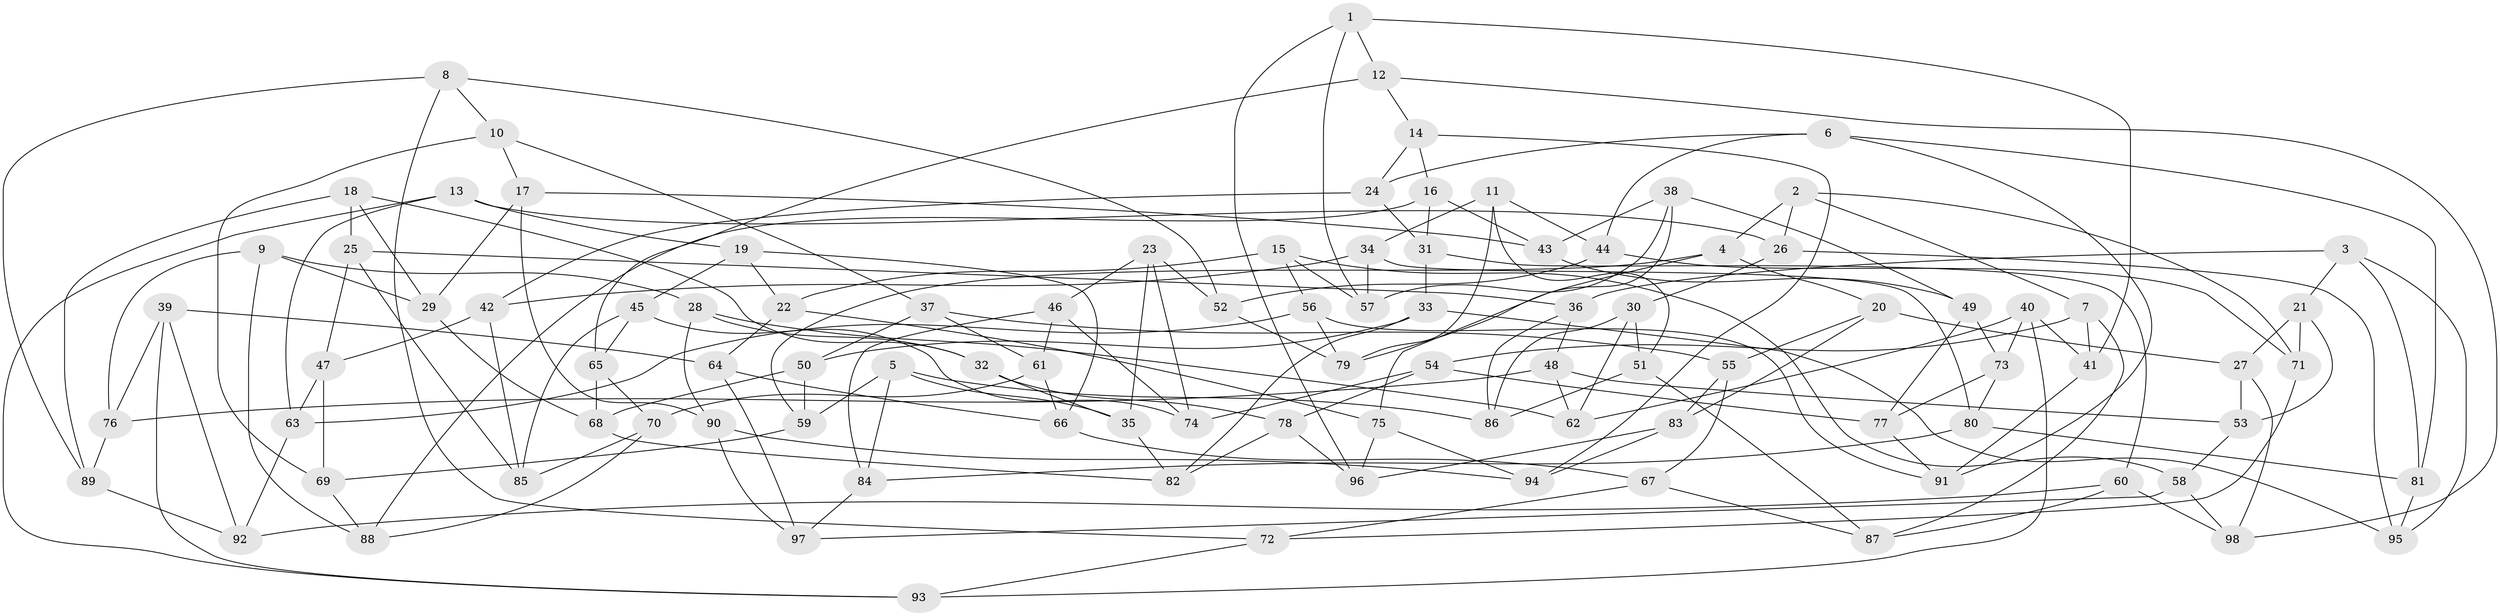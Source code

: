 // Generated by graph-tools (version 1.1) at 2025/16/03/09/25 04:16:17]
// undirected, 98 vertices, 196 edges
graph export_dot {
graph [start="1"]
  node [color=gray90,style=filled];
  1;
  2;
  3;
  4;
  5;
  6;
  7;
  8;
  9;
  10;
  11;
  12;
  13;
  14;
  15;
  16;
  17;
  18;
  19;
  20;
  21;
  22;
  23;
  24;
  25;
  26;
  27;
  28;
  29;
  30;
  31;
  32;
  33;
  34;
  35;
  36;
  37;
  38;
  39;
  40;
  41;
  42;
  43;
  44;
  45;
  46;
  47;
  48;
  49;
  50;
  51;
  52;
  53;
  54;
  55;
  56;
  57;
  58;
  59;
  60;
  61;
  62;
  63;
  64;
  65;
  66;
  67;
  68;
  69;
  70;
  71;
  72;
  73;
  74;
  75;
  76;
  77;
  78;
  79;
  80;
  81;
  82;
  83;
  84;
  85;
  86;
  87;
  88;
  89;
  90;
  91;
  92;
  93;
  94;
  95;
  96;
  97;
  98;
  1 -- 96;
  1 -- 12;
  1 -- 57;
  1 -- 41;
  2 -- 4;
  2 -- 7;
  2 -- 26;
  2 -- 71;
  3 -- 81;
  3 -- 21;
  3 -- 95;
  3 -- 36;
  4 -- 59;
  4 -- 79;
  4 -- 20;
  5 -- 84;
  5 -- 35;
  5 -- 59;
  5 -- 86;
  6 -- 91;
  6 -- 24;
  6 -- 81;
  6 -- 44;
  7 -- 54;
  7 -- 41;
  7 -- 87;
  8 -- 10;
  8 -- 52;
  8 -- 72;
  8 -- 89;
  9 -- 76;
  9 -- 29;
  9 -- 28;
  9 -- 88;
  10 -- 37;
  10 -- 69;
  10 -- 17;
  11 -- 44;
  11 -- 79;
  11 -- 51;
  11 -- 34;
  12 -- 98;
  12 -- 14;
  12 -- 65;
  13 -- 63;
  13 -- 93;
  13 -- 26;
  13 -- 19;
  14 -- 24;
  14 -- 94;
  14 -- 16;
  15 -- 56;
  15 -- 22;
  15 -- 58;
  15 -- 57;
  16 -- 43;
  16 -- 31;
  16 -- 88;
  17 -- 90;
  17 -- 43;
  17 -- 29;
  18 -- 29;
  18 -- 89;
  18 -- 25;
  18 -- 32;
  19 -- 22;
  19 -- 66;
  19 -- 45;
  20 -- 27;
  20 -- 55;
  20 -- 83;
  21 -- 27;
  21 -- 71;
  21 -- 53;
  22 -- 64;
  22 -- 75;
  23 -- 46;
  23 -- 74;
  23 -- 52;
  23 -- 35;
  24 -- 31;
  24 -- 42;
  25 -- 47;
  25 -- 36;
  25 -- 85;
  26 -- 30;
  26 -- 95;
  27 -- 98;
  27 -- 53;
  28 -- 90;
  28 -- 62;
  28 -- 32;
  29 -- 68;
  30 -- 62;
  30 -- 86;
  30 -- 51;
  31 -- 60;
  31 -- 33;
  32 -- 35;
  32 -- 78;
  33 -- 82;
  33 -- 95;
  33 -- 50;
  34 -- 42;
  34 -- 80;
  34 -- 57;
  35 -- 82;
  36 -- 48;
  36 -- 86;
  37 -- 61;
  37 -- 55;
  37 -- 50;
  38 -- 43;
  38 -- 57;
  38 -- 49;
  38 -- 75;
  39 -- 93;
  39 -- 64;
  39 -- 76;
  39 -- 92;
  40 -- 62;
  40 -- 73;
  40 -- 41;
  40 -- 93;
  41 -- 91;
  42 -- 85;
  42 -- 47;
  43 -- 49;
  44 -- 71;
  44 -- 52;
  45 -- 65;
  45 -- 74;
  45 -- 85;
  46 -- 84;
  46 -- 61;
  46 -- 74;
  47 -- 69;
  47 -- 63;
  48 -- 53;
  48 -- 76;
  48 -- 62;
  49 -- 77;
  49 -- 73;
  50 -- 59;
  50 -- 68;
  51 -- 86;
  51 -- 87;
  52 -- 79;
  53 -- 58;
  54 -- 78;
  54 -- 77;
  54 -- 74;
  55 -- 67;
  55 -- 83;
  56 -- 79;
  56 -- 63;
  56 -- 91;
  58 -- 98;
  58 -- 97;
  59 -- 69;
  60 -- 92;
  60 -- 87;
  60 -- 98;
  61 -- 70;
  61 -- 66;
  63 -- 92;
  64 -- 97;
  64 -- 66;
  65 -- 70;
  65 -- 68;
  66 -- 67;
  67 -- 72;
  67 -- 87;
  68 -- 82;
  69 -- 88;
  70 -- 85;
  70 -- 88;
  71 -- 72;
  72 -- 93;
  73 -- 77;
  73 -- 80;
  75 -- 96;
  75 -- 94;
  76 -- 89;
  77 -- 91;
  78 -- 96;
  78 -- 82;
  80 -- 84;
  80 -- 81;
  81 -- 95;
  83 -- 96;
  83 -- 94;
  84 -- 97;
  89 -- 92;
  90 -- 94;
  90 -- 97;
}
